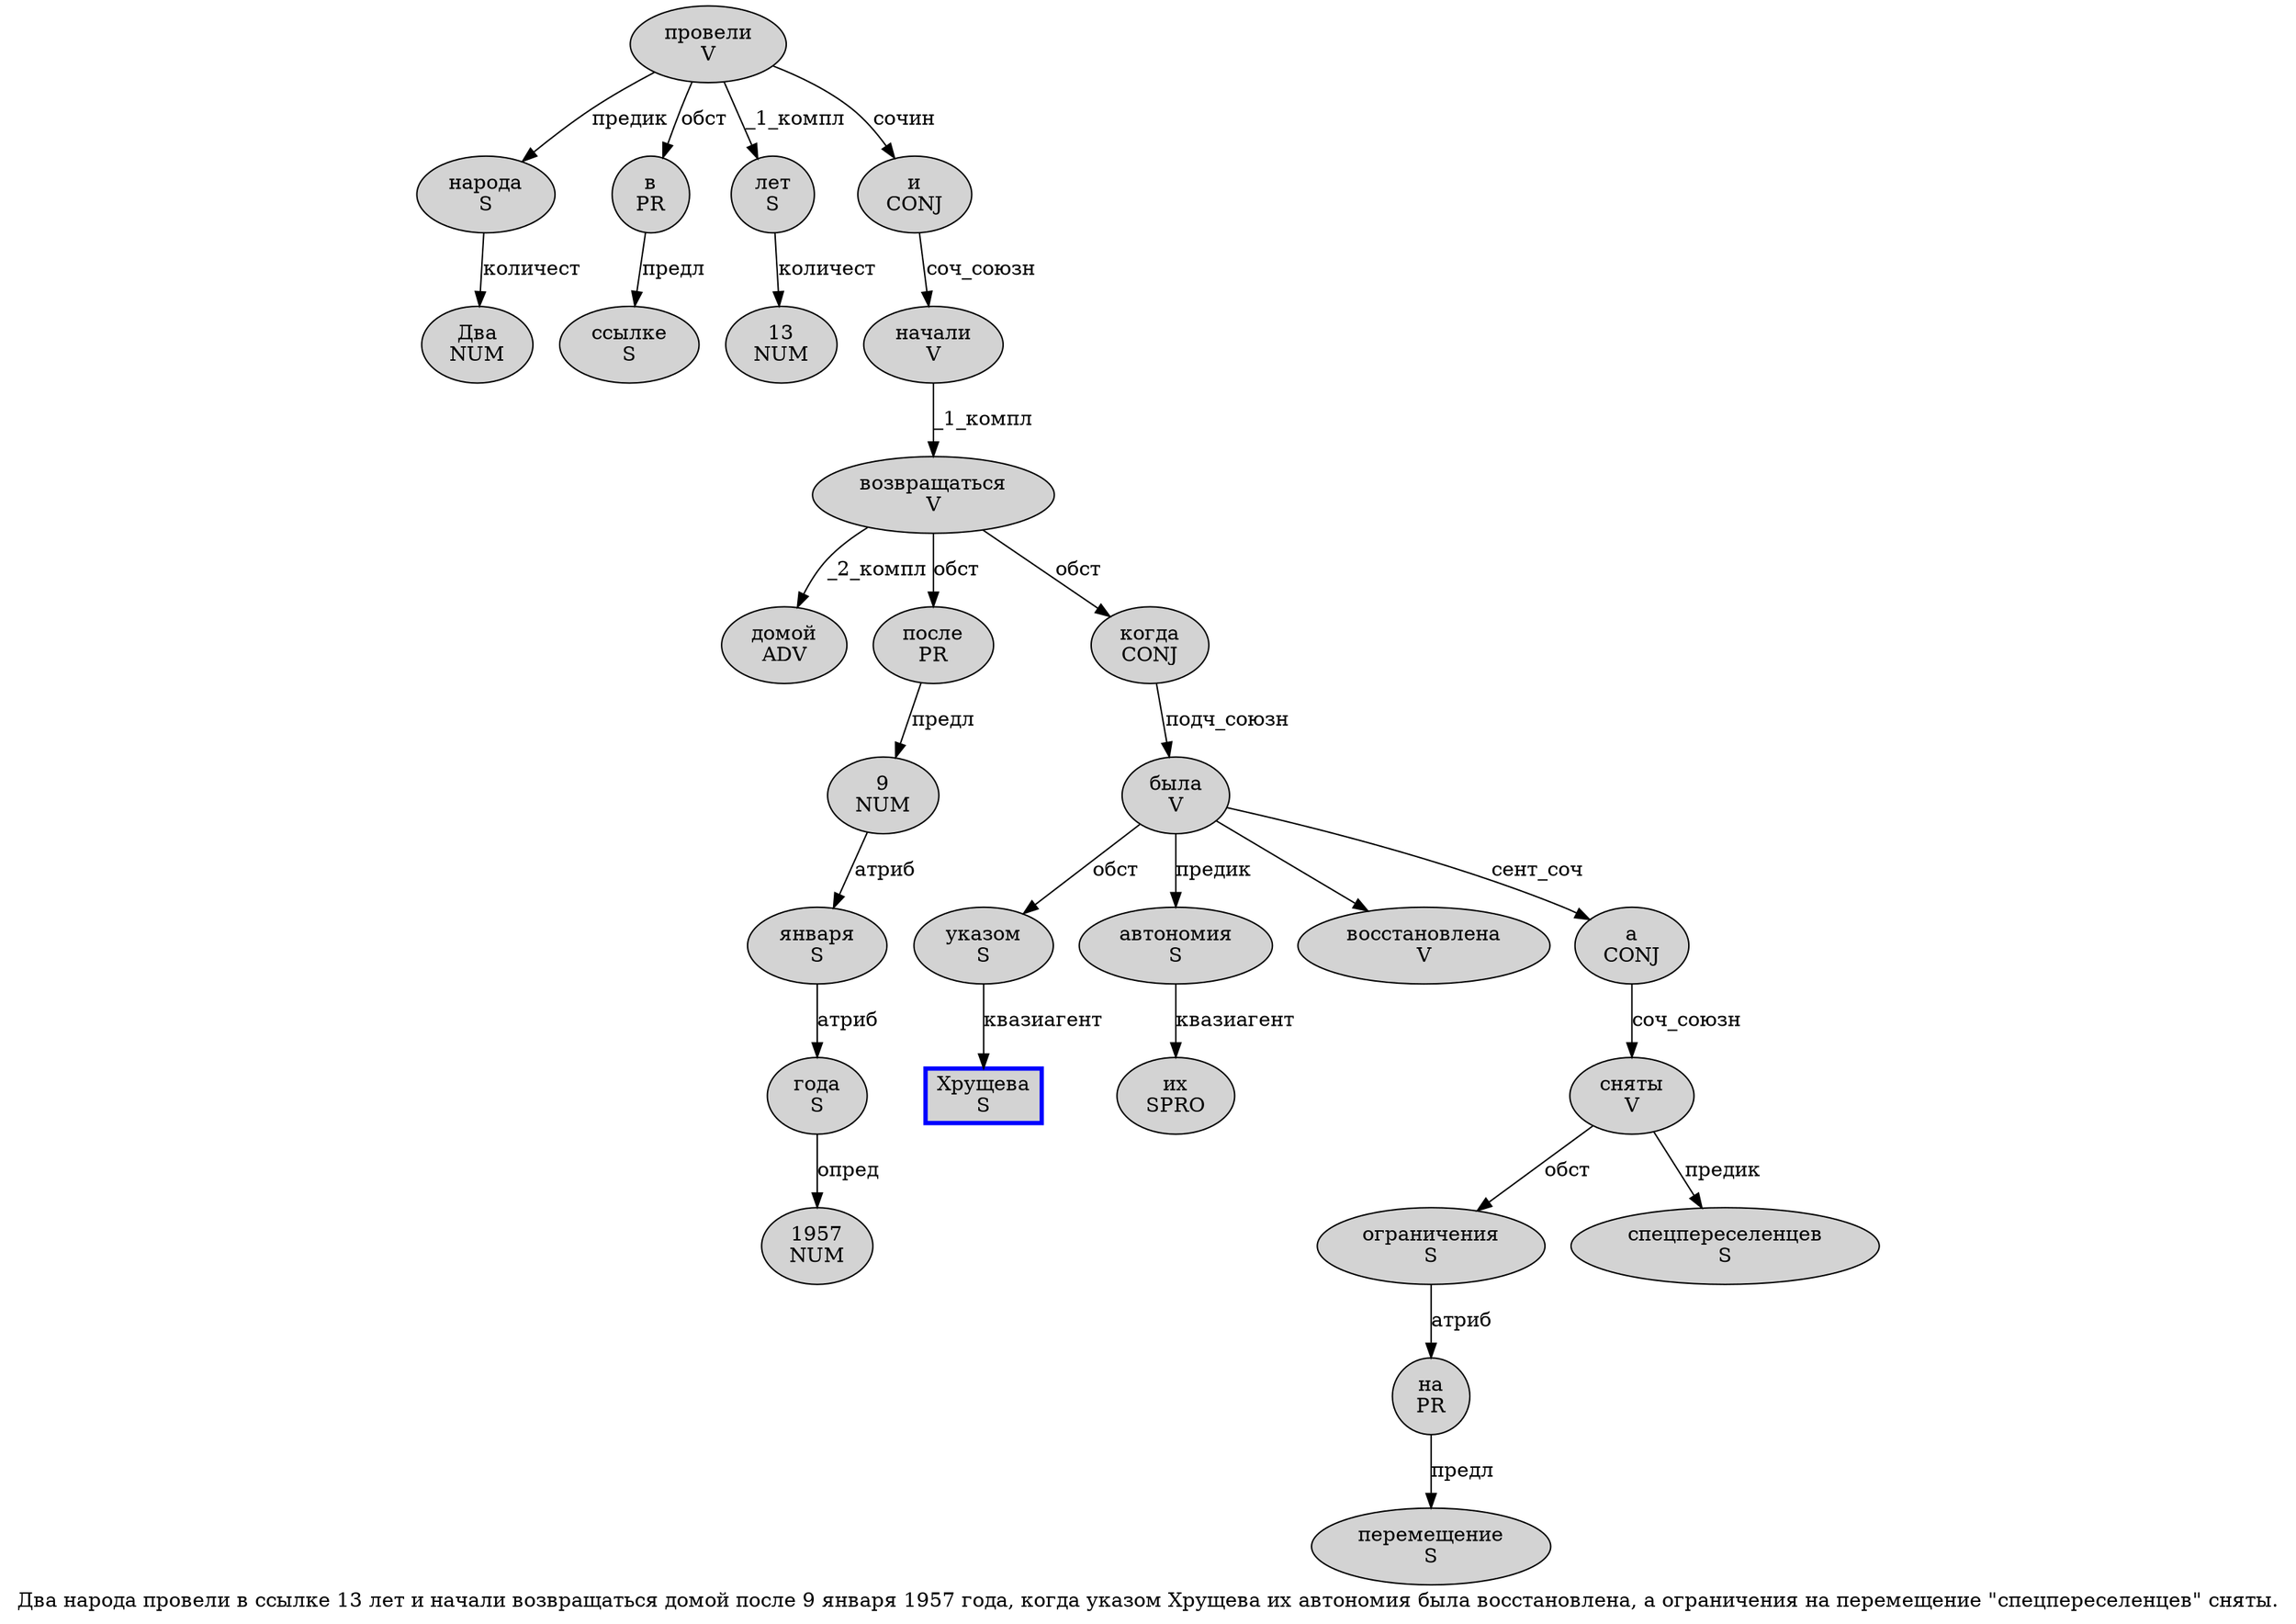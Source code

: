 digraph SENTENCE_431 {
	graph [label="Два народа провели в ссылке 13 лет и начали возвращаться домой после 9 января 1957 года, когда указом Хрущева их автономия была восстановлена, а ограничения на перемещение \"спецпереселенцев\" сняты."]
	node [style=filled]
		0 [label="Два
NUM" color="" fillcolor=lightgray penwidth=1 shape=ellipse]
		1 [label="народа
S" color="" fillcolor=lightgray penwidth=1 shape=ellipse]
		2 [label="провели
V" color="" fillcolor=lightgray penwidth=1 shape=ellipse]
		3 [label="в
PR" color="" fillcolor=lightgray penwidth=1 shape=ellipse]
		4 [label="ссылке
S" color="" fillcolor=lightgray penwidth=1 shape=ellipse]
		5 [label="13
NUM" color="" fillcolor=lightgray penwidth=1 shape=ellipse]
		6 [label="лет
S" color="" fillcolor=lightgray penwidth=1 shape=ellipse]
		7 [label="и
CONJ" color="" fillcolor=lightgray penwidth=1 shape=ellipse]
		8 [label="начали
V" color="" fillcolor=lightgray penwidth=1 shape=ellipse]
		9 [label="возвращаться
V" color="" fillcolor=lightgray penwidth=1 shape=ellipse]
		10 [label="домой
ADV" color="" fillcolor=lightgray penwidth=1 shape=ellipse]
		11 [label="после
PR" color="" fillcolor=lightgray penwidth=1 shape=ellipse]
		12 [label="9
NUM" color="" fillcolor=lightgray penwidth=1 shape=ellipse]
		13 [label="января
S" color="" fillcolor=lightgray penwidth=1 shape=ellipse]
		14 [label="1957
NUM" color="" fillcolor=lightgray penwidth=1 shape=ellipse]
		15 [label="года
S" color="" fillcolor=lightgray penwidth=1 shape=ellipse]
		17 [label="когда
CONJ" color="" fillcolor=lightgray penwidth=1 shape=ellipse]
		18 [label="указом
S" color="" fillcolor=lightgray penwidth=1 shape=ellipse]
		19 [label="Хрущева
S" color=blue fillcolor=lightgray penwidth=3 shape=box]
		20 [label="их
SPRO" color="" fillcolor=lightgray penwidth=1 shape=ellipse]
		21 [label="автономия
S" color="" fillcolor=lightgray penwidth=1 shape=ellipse]
		22 [label="была
V" color="" fillcolor=lightgray penwidth=1 shape=ellipse]
		23 [label="восстановлена
V" color="" fillcolor=lightgray penwidth=1 shape=ellipse]
		25 [label="а
CONJ" color="" fillcolor=lightgray penwidth=1 shape=ellipse]
		26 [label="ограничения
S" color="" fillcolor=lightgray penwidth=1 shape=ellipse]
		27 [label="на
PR" color="" fillcolor=lightgray penwidth=1 shape=ellipse]
		28 [label="перемещение
S" color="" fillcolor=lightgray penwidth=1 shape=ellipse]
		30 [label="спецпереселенцев
S" color="" fillcolor=lightgray penwidth=1 shape=ellipse]
		32 [label="сняты
V" color="" fillcolor=lightgray penwidth=1 shape=ellipse]
			26 -> 27 [label="атриб"]
			18 -> 19 [label="квазиагент"]
			15 -> 14 [label="опред"]
			17 -> 22 [label="подч_союзн"]
			25 -> 32 [label="соч_союзн"]
			7 -> 8 [label="соч_союзн"]
			2 -> 1 [label="предик"]
			2 -> 3 [label="обст"]
			2 -> 6 [label="_1_компл"]
			2 -> 7 [label="сочин"]
			9 -> 10 [label="_2_компл"]
			9 -> 11 [label="обст"]
			9 -> 17 [label="обст"]
			11 -> 12 [label="предл"]
			22 -> 18 [label="обст"]
			22 -> 21 [label="предик"]
			22 -> 23
			22 -> 25 [label="сент_соч"]
			6 -> 5 [label="количест"]
			32 -> 26 [label="обст"]
			32 -> 30 [label="предик"]
			21 -> 20 [label="квазиагент"]
			12 -> 13 [label="атриб"]
			13 -> 15 [label="атриб"]
			8 -> 9 [label="_1_компл"]
			3 -> 4 [label="предл"]
			1 -> 0 [label="количест"]
			27 -> 28 [label="предл"]
}